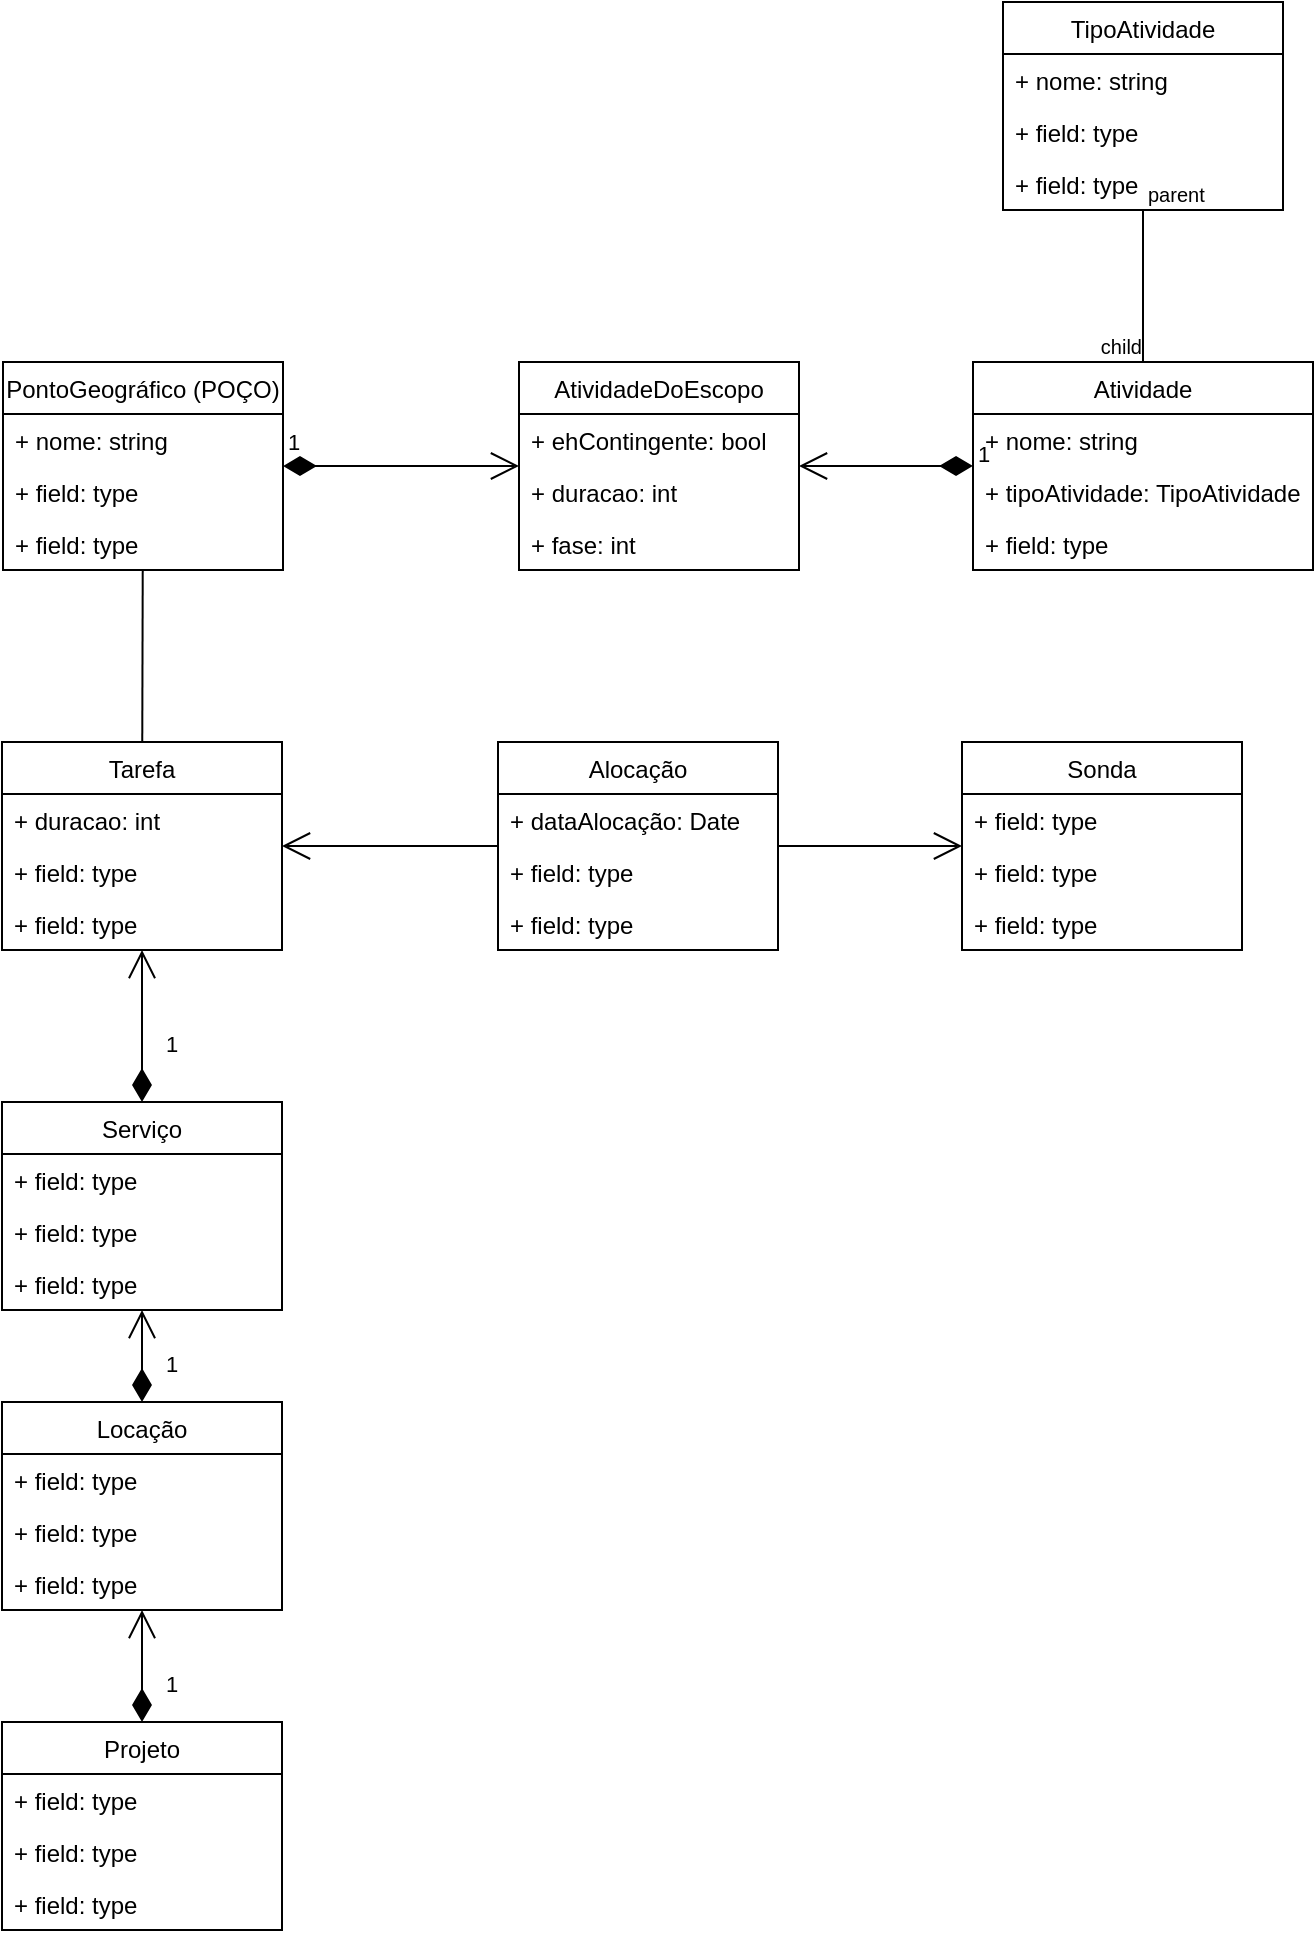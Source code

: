 <mxfile version="13.1.1" type="device"><diagram id="C5RBs43oDa-KdzZeNtuy" name="Page-1"><mxGraphModel dx="1412" dy="762" grid="1" gridSize="10" guides="1" tooltips="1" connect="1" arrows="1" fold="1" page="1" pageScale="1" pageWidth="827" pageHeight="1169" math="0" shadow="0"><root><mxCell id="WIyWlLk6GJQsqaUBKTNV-0"/><mxCell id="WIyWlLk6GJQsqaUBKTNV-1" parent="WIyWlLk6GJQsqaUBKTNV-0"/><mxCell id="jDLRlNCN1P3QubJZlffR-23" value="1" style="endArrow=open;html=1;endSize=12;startArrow=diamondThin;startSize=14;startFill=1;edgeStyle=orthogonalEdgeStyle;align=left;verticalAlign=bottom;" edge="1" parent="WIyWlLk6GJQsqaUBKTNV-1" source="jDLRlNCN1P3QubJZlffR-11" target="jDLRlNCN1P3QubJZlffR-4"><mxGeometry x="-1" y="3" relative="1" as="geometry"><mxPoint x="270.5" y="410" as="sourcePoint"/><mxPoint x="430.5" y="410" as="targetPoint"/></mxGeometry></mxCell><mxCell id="jDLRlNCN1P3QubJZlffR-28" value="Tarefa" style="swimlane;fontStyle=0;childLayout=stackLayout;horizontal=1;startSize=26;fillColor=none;horizontalStack=0;resizeParent=1;resizeParentMax=0;resizeLast=0;collapsible=1;marginBottom=0;" vertex="1" parent="WIyWlLk6GJQsqaUBKTNV-1"><mxGeometry x="120" y="470" width="140" height="104" as="geometry"/></mxCell><mxCell id="jDLRlNCN1P3QubJZlffR-29" value="+ duracao: int" style="text;strokeColor=none;fillColor=none;align=left;verticalAlign=top;spacingLeft=4;spacingRight=4;overflow=hidden;rotatable=0;points=[[0,0.5],[1,0.5]];portConstraint=eastwest;" vertex="1" parent="jDLRlNCN1P3QubJZlffR-28"><mxGeometry y="26" width="140" height="26" as="geometry"/></mxCell><mxCell id="jDLRlNCN1P3QubJZlffR-30" value="+ field: type" style="text;strokeColor=none;fillColor=none;align=left;verticalAlign=top;spacingLeft=4;spacingRight=4;overflow=hidden;rotatable=0;points=[[0,0.5],[1,0.5]];portConstraint=eastwest;" vertex="1" parent="jDLRlNCN1P3QubJZlffR-28"><mxGeometry y="52" width="140" height="26" as="geometry"/></mxCell><mxCell id="jDLRlNCN1P3QubJZlffR-31" value="+ field: type" style="text;strokeColor=none;fillColor=none;align=left;verticalAlign=top;spacingLeft=4;spacingRight=4;overflow=hidden;rotatable=0;points=[[0,0.5],[1,0.5]];portConstraint=eastwest;" vertex="1" parent="jDLRlNCN1P3QubJZlffR-28"><mxGeometry y="78" width="140" height="26" as="geometry"/></mxCell><mxCell id="jDLRlNCN1P3QubJZlffR-32" value="Alocação" style="swimlane;fontStyle=0;childLayout=stackLayout;horizontal=1;startSize=26;fillColor=none;horizontalStack=0;resizeParent=1;resizeParentMax=0;resizeLast=0;collapsible=1;marginBottom=0;" vertex="1" parent="WIyWlLk6GJQsqaUBKTNV-1"><mxGeometry x="368" y="470" width="140" height="104" as="geometry"/></mxCell><mxCell id="jDLRlNCN1P3QubJZlffR-33" value="+ dataAlocação: Date" style="text;strokeColor=none;fillColor=none;align=left;verticalAlign=top;spacingLeft=4;spacingRight=4;overflow=hidden;rotatable=0;points=[[0,0.5],[1,0.5]];portConstraint=eastwest;" vertex="1" parent="jDLRlNCN1P3QubJZlffR-32"><mxGeometry y="26" width="140" height="26" as="geometry"/></mxCell><mxCell id="jDLRlNCN1P3QubJZlffR-34" value="+ field: type" style="text;strokeColor=none;fillColor=none;align=left;verticalAlign=top;spacingLeft=4;spacingRight=4;overflow=hidden;rotatable=0;points=[[0,0.5],[1,0.5]];portConstraint=eastwest;" vertex="1" parent="jDLRlNCN1P3QubJZlffR-32"><mxGeometry y="52" width="140" height="26" as="geometry"/></mxCell><mxCell id="jDLRlNCN1P3QubJZlffR-35" value="+ field: type" style="text;strokeColor=none;fillColor=none;align=left;verticalAlign=top;spacingLeft=4;spacingRight=4;overflow=hidden;rotatable=0;points=[[0,0.5],[1,0.5]];portConstraint=eastwest;" vertex="1" parent="jDLRlNCN1P3QubJZlffR-32"><mxGeometry y="78" width="140" height="26" as="geometry"/></mxCell><mxCell id="jDLRlNCN1P3QubJZlffR-45" value="Locação" style="swimlane;fontStyle=0;childLayout=stackLayout;horizontal=1;startSize=26;fillColor=none;horizontalStack=0;resizeParent=1;resizeParentMax=0;resizeLast=0;collapsible=1;marginBottom=0;" vertex="1" parent="WIyWlLk6GJQsqaUBKTNV-1"><mxGeometry x="120" y="800" width="140" height="104" as="geometry"/></mxCell><mxCell id="jDLRlNCN1P3QubJZlffR-46" value="+ field: type" style="text;strokeColor=none;fillColor=none;align=left;verticalAlign=top;spacingLeft=4;spacingRight=4;overflow=hidden;rotatable=0;points=[[0,0.5],[1,0.5]];portConstraint=eastwest;" vertex="1" parent="jDLRlNCN1P3QubJZlffR-45"><mxGeometry y="26" width="140" height="26" as="geometry"/></mxCell><mxCell id="jDLRlNCN1P3QubJZlffR-47" value="+ field: type" style="text;strokeColor=none;fillColor=none;align=left;verticalAlign=top;spacingLeft=4;spacingRight=4;overflow=hidden;rotatable=0;points=[[0,0.5],[1,0.5]];portConstraint=eastwest;" vertex="1" parent="jDLRlNCN1P3QubJZlffR-45"><mxGeometry y="52" width="140" height="26" as="geometry"/></mxCell><mxCell id="jDLRlNCN1P3QubJZlffR-48" value="+ field: type" style="text;strokeColor=none;fillColor=none;align=left;verticalAlign=top;spacingLeft=4;spacingRight=4;overflow=hidden;rotatable=0;points=[[0,0.5],[1,0.5]];portConstraint=eastwest;" vertex="1" parent="jDLRlNCN1P3QubJZlffR-45"><mxGeometry y="78" width="140" height="26" as="geometry"/></mxCell><mxCell id="jDLRlNCN1P3QubJZlffR-49" value="Projeto" style="swimlane;fontStyle=0;childLayout=stackLayout;horizontal=1;startSize=26;fillColor=none;horizontalStack=0;resizeParent=1;resizeParentMax=0;resizeLast=0;collapsible=1;marginBottom=0;" vertex="1" parent="WIyWlLk6GJQsqaUBKTNV-1"><mxGeometry x="120" y="960" width="140" height="104" as="geometry"/></mxCell><mxCell id="jDLRlNCN1P3QubJZlffR-50" value="+ field: type" style="text;strokeColor=none;fillColor=none;align=left;verticalAlign=top;spacingLeft=4;spacingRight=4;overflow=hidden;rotatable=0;points=[[0,0.5],[1,0.5]];portConstraint=eastwest;" vertex="1" parent="jDLRlNCN1P3QubJZlffR-49"><mxGeometry y="26" width="140" height="26" as="geometry"/></mxCell><mxCell id="jDLRlNCN1P3QubJZlffR-51" value="+ field: type" style="text;strokeColor=none;fillColor=none;align=left;verticalAlign=top;spacingLeft=4;spacingRight=4;overflow=hidden;rotatable=0;points=[[0,0.5],[1,0.5]];portConstraint=eastwest;" vertex="1" parent="jDLRlNCN1P3QubJZlffR-49"><mxGeometry y="52" width="140" height="26" as="geometry"/></mxCell><mxCell id="jDLRlNCN1P3QubJZlffR-52" value="+ field: type" style="text;strokeColor=none;fillColor=none;align=left;verticalAlign=top;spacingLeft=4;spacingRight=4;overflow=hidden;rotatable=0;points=[[0,0.5],[1,0.5]];portConstraint=eastwest;" vertex="1" parent="jDLRlNCN1P3QubJZlffR-49"><mxGeometry y="78" width="140" height="26" as="geometry"/></mxCell><mxCell id="jDLRlNCN1P3QubJZlffR-36" value="Sonda" style="swimlane;fontStyle=0;childLayout=stackLayout;horizontal=1;startSize=26;fillColor=none;horizontalStack=0;resizeParent=1;resizeParentMax=0;resizeLast=0;collapsible=1;marginBottom=0;" vertex="1" parent="WIyWlLk6GJQsqaUBKTNV-1"><mxGeometry x="600" y="470" width="140" height="104" as="geometry"/></mxCell><mxCell id="jDLRlNCN1P3QubJZlffR-37" value="+ field: type" style="text;strokeColor=none;fillColor=none;align=left;verticalAlign=top;spacingLeft=4;spacingRight=4;overflow=hidden;rotatable=0;points=[[0,0.5],[1,0.5]];portConstraint=eastwest;" vertex="1" parent="jDLRlNCN1P3QubJZlffR-36"><mxGeometry y="26" width="140" height="26" as="geometry"/></mxCell><mxCell id="jDLRlNCN1P3QubJZlffR-38" value="+ field: type" style="text;strokeColor=none;fillColor=none;align=left;verticalAlign=top;spacingLeft=4;spacingRight=4;overflow=hidden;rotatable=0;points=[[0,0.5],[1,0.5]];portConstraint=eastwest;" vertex="1" parent="jDLRlNCN1P3QubJZlffR-36"><mxGeometry y="52" width="140" height="26" as="geometry"/></mxCell><mxCell id="jDLRlNCN1P3QubJZlffR-39" value="+ field: type" style="text;strokeColor=none;fillColor=none;align=left;verticalAlign=top;spacingLeft=4;spacingRight=4;overflow=hidden;rotatable=0;points=[[0,0.5],[1,0.5]];portConstraint=eastwest;" vertex="1" parent="jDLRlNCN1P3QubJZlffR-36"><mxGeometry y="78" width="140" height="26" as="geometry"/></mxCell><mxCell id="jDLRlNCN1P3QubJZlffR-53" value="1" style="endArrow=open;html=1;endSize=12;startArrow=diamondThin;startSize=14;startFill=1;edgeStyle=orthogonalEdgeStyle;align=left;verticalAlign=bottom;" edge="1" parent="WIyWlLk6GJQsqaUBKTNV-1" source="jDLRlNCN1P3QubJZlffR-15" target="jDLRlNCN1P3QubJZlffR-4"><mxGeometry x="-1" y="3" relative="1" as="geometry"><mxPoint x="330.5" y="530" as="sourcePoint"/><mxPoint x="490.5" y="530" as="targetPoint"/></mxGeometry></mxCell><mxCell id="jDLRlNCN1P3QubJZlffR-54" value="" style="endArrow=none;html=1;edgeStyle=orthogonalEdgeStyle;" edge="1" parent="WIyWlLk6GJQsqaUBKTNV-1" source="jDLRlNCN1P3QubJZlffR-19" target="jDLRlNCN1P3QubJZlffR-15"><mxGeometry relative="1" as="geometry"><mxPoint x="300.5" y="200" as="sourcePoint"/><mxPoint x="460.5" y="200" as="targetPoint"/></mxGeometry></mxCell><mxCell id="jDLRlNCN1P3QubJZlffR-55" value="parent" style="resizable=0;html=1;align=left;verticalAlign=bottom;labelBackgroundColor=#ffffff;fontSize=10;" connectable="0" vertex="1" parent="jDLRlNCN1P3QubJZlffR-54"><mxGeometry x="-1" relative="1" as="geometry"/></mxCell><mxCell id="jDLRlNCN1P3QubJZlffR-56" value="child" style="resizable=0;html=1;align=right;verticalAlign=bottom;labelBackgroundColor=#ffffff;fontSize=10;" connectable="0" vertex="1" parent="jDLRlNCN1P3QubJZlffR-54"><mxGeometry x="1" relative="1" as="geometry"/></mxCell><mxCell id="jDLRlNCN1P3QubJZlffR-63" value="" style="endArrow=open;endFill=0;endSize=12;html=1;" edge="1" parent="WIyWlLk6GJQsqaUBKTNV-1" source="jDLRlNCN1P3QubJZlffR-32" target="jDLRlNCN1P3QubJZlffR-28"><mxGeometry width="160" relative="1" as="geometry"><mxPoint x="380" y="390" as="sourcePoint"/><mxPoint x="540" y="390" as="targetPoint"/><Array as="points"/></mxGeometry></mxCell><mxCell id="jDLRlNCN1P3QubJZlffR-64" value="" style="endArrow=none;endFill=0;endSize=12;html=1;" edge="1" parent="WIyWlLk6GJQsqaUBKTNV-1" source="jDLRlNCN1P3QubJZlffR-11" target="jDLRlNCN1P3QubJZlffR-28"><mxGeometry width="160" relative="1" as="geometry"><mxPoint x="190" y="380" as="sourcePoint"/><mxPoint x="350" y="380" as="targetPoint"/></mxGeometry></mxCell><mxCell id="jDLRlNCN1P3QubJZlffR-65" value="" style="endArrow=open;endFill=1;endSize=12;html=1;" edge="1" parent="WIyWlLk6GJQsqaUBKTNV-1" source="jDLRlNCN1P3QubJZlffR-32" target="jDLRlNCN1P3QubJZlffR-36"><mxGeometry width="160" relative="1" as="geometry"><mxPoint x="460" y="390" as="sourcePoint"/><mxPoint x="620" y="390" as="targetPoint"/></mxGeometry></mxCell><mxCell id="jDLRlNCN1P3QubJZlffR-15" value="Atividade" style="swimlane;fontStyle=0;childLayout=stackLayout;horizontal=1;startSize=26;fillColor=none;horizontalStack=0;resizeParent=1;resizeParentMax=0;resizeLast=0;collapsible=1;marginBottom=0;" vertex="1" parent="WIyWlLk6GJQsqaUBKTNV-1"><mxGeometry x="605.5" y="280" width="170" height="104" as="geometry"/></mxCell><mxCell id="jDLRlNCN1P3QubJZlffR-16" value="+ nome: string" style="text;strokeColor=none;fillColor=none;align=left;verticalAlign=top;spacingLeft=4;spacingRight=4;overflow=hidden;rotatable=0;points=[[0,0.5],[1,0.5]];portConstraint=eastwest;" vertex="1" parent="jDLRlNCN1P3QubJZlffR-15"><mxGeometry y="26" width="170" height="26" as="geometry"/></mxCell><mxCell id="jDLRlNCN1P3QubJZlffR-17" value="+ tipoAtividade: TipoAtividade" style="text;strokeColor=none;fillColor=none;align=left;verticalAlign=top;spacingLeft=4;spacingRight=4;overflow=hidden;rotatable=0;points=[[0,0.5],[1,0.5]];portConstraint=eastwest;" vertex="1" parent="jDLRlNCN1P3QubJZlffR-15"><mxGeometry y="52" width="170" height="26" as="geometry"/></mxCell><mxCell id="jDLRlNCN1P3QubJZlffR-18" value="+ field: type" style="text;strokeColor=none;fillColor=none;align=left;verticalAlign=top;spacingLeft=4;spacingRight=4;overflow=hidden;rotatable=0;points=[[0,0.5],[1,0.5]];portConstraint=eastwest;" vertex="1" parent="jDLRlNCN1P3QubJZlffR-15"><mxGeometry y="78" width="170" height="26" as="geometry"/></mxCell><mxCell id="jDLRlNCN1P3QubJZlffR-11" value="PontoGeográfico (POÇO)" style="swimlane;fontStyle=0;childLayout=stackLayout;horizontal=1;startSize=26;fillColor=none;horizontalStack=0;resizeParent=1;resizeParentMax=0;resizeLast=0;collapsible=1;marginBottom=0;" vertex="1" parent="WIyWlLk6GJQsqaUBKTNV-1"><mxGeometry x="120.5" y="280" width="140" height="104" as="geometry"/></mxCell><mxCell id="jDLRlNCN1P3QubJZlffR-12" value="+ nome: string" style="text;strokeColor=none;fillColor=none;align=left;verticalAlign=top;spacingLeft=4;spacingRight=4;overflow=hidden;rotatable=0;points=[[0,0.5],[1,0.5]];portConstraint=eastwest;" vertex="1" parent="jDLRlNCN1P3QubJZlffR-11"><mxGeometry y="26" width="140" height="26" as="geometry"/></mxCell><mxCell id="jDLRlNCN1P3QubJZlffR-13" value="+ field: type" style="text;strokeColor=none;fillColor=none;align=left;verticalAlign=top;spacingLeft=4;spacingRight=4;overflow=hidden;rotatable=0;points=[[0,0.5],[1,0.5]];portConstraint=eastwest;" vertex="1" parent="jDLRlNCN1P3QubJZlffR-11"><mxGeometry y="52" width="140" height="26" as="geometry"/></mxCell><mxCell id="jDLRlNCN1P3QubJZlffR-14" value="+ field: type" style="text;strokeColor=none;fillColor=none;align=left;verticalAlign=top;spacingLeft=4;spacingRight=4;overflow=hidden;rotatable=0;points=[[0,0.5],[1,0.5]];portConstraint=eastwest;" vertex="1" parent="jDLRlNCN1P3QubJZlffR-11"><mxGeometry y="78" width="140" height="26" as="geometry"/></mxCell><mxCell id="jDLRlNCN1P3QubJZlffR-4" value="AtividadeDoEscopo" style="swimlane;fontStyle=0;childLayout=stackLayout;horizontal=1;startSize=26;fillColor=none;horizontalStack=0;resizeParent=1;resizeParentMax=0;resizeLast=0;collapsible=1;marginBottom=0;" vertex="1" parent="WIyWlLk6GJQsqaUBKTNV-1"><mxGeometry x="378.5" y="280" width="140" height="104" as="geometry"/></mxCell><mxCell id="jDLRlNCN1P3QubJZlffR-5" value="+ ehContingente: bool" style="text;strokeColor=none;fillColor=none;align=left;verticalAlign=top;spacingLeft=4;spacingRight=4;overflow=hidden;rotatable=0;points=[[0,0.5],[1,0.5]];portConstraint=eastwest;" vertex="1" parent="jDLRlNCN1P3QubJZlffR-4"><mxGeometry y="26" width="140" height="26" as="geometry"/></mxCell><mxCell id="jDLRlNCN1P3QubJZlffR-6" value="+ duracao: int" style="text;strokeColor=none;fillColor=none;align=left;verticalAlign=top;spacingLeft=4;spacingRight=4;overflow=hidden;rotatable=0;points=[[0,0.5],[1,0.5]];portConstraint=eastwest;" vertex="1" parent="jDLRlNCN1P3QubJZlffR-4"><mxGeometry y="52" width="140" height="26" as="geometry"/></mxCell><mxCell id="jDLRlNCN1P3QubJZlffR-7" value="+ fase: int" style="text;strokeColor=none;fillColor=none;align=left;verticalAlign=top;spacingLeft=4;spacingRight=4;overflow=hidden;rotatable=0;points=[[0,0.5],[1,0.5]];portConstraint=eastwest;" vertex="1" parent="jDLRlNCN1P3QubJZlffR-4"><mxGeometry y="78" width="140" height="26" as="geometry"/></mxCell><mxCell id="jDLRlNCN1P3QubJZlffR-19" value="TipoAtividade" style="swimlane;fontStyle=0;childLayout=stackLayout;horizontal=1;startSize=26;fillColor=none;horizontalStack=0;resizeParent=1;resizeParentMax=0;resizeLast=0;collapsible=1;marginBottom=0;" vertex="1" parent="WIyWlLk6GJQsqaUBKTNV-1"><mxGeometry x="620.5" y="100" width="140" height="104" as="geometry"/></mxCell><mxCell id="jDLRlNCN1P3QubJZlffR-20" value="+ nome: string" style="text;strokeColor=none;fillColor=none;align=left;verticalAlign=top;spacingLeft=4;spacingRight=4;overflow=hidden;rotatable=0;points=[[0,0.5],[1,0.5]];portConstraint=eastwest;" vertex="1" parent="jDLRlNCN1P3QubJZlffR-19"><mxGeometry y="26" width="140" height="26" as="geometry"/></mxCell><mxCell id="jDLRlNCN1P3QubJZlffR-21" value="+ field: type" style="text;strokeColor=none;fillColor=none;align=left;verticalAlign=top;spacingLeft=4;spacingRight=4;overflow=hidden;rotatable=0;points=[[0,0.5],[1,0.5]];portConstraint=eastwest;" vertex="1" parent="jDLRlNCN1P3QubJZlffR-19"><mxGeometry y="52" width="140" height="26" as="geometry"/></mxCell><mxCell id="jDLRlNCN1P3QubJZlffR-22" value="+ field: type" style="text;strokeColor=none;fillColor=none;align=left;verticalAlign=top;spacingLeft=4;spacingRight=4;overflow=hidden;rotatable=0;points=[[0,0.5],[1,0.5]];portConstraint=eastwest;" vertex="1" parent="jDLRlNCN1P3QubJZlffR-19"><mxGeometry y="78" width="140" height="26" as="geometry"/></mxCell><mxCell id="jDLRlNCN1P3QubJZlffR-69" value="1" style="endArrow=open;html=1;endSize=12;startArrow=diamondThin;startSize=14;startFill=1;edgeStyle=orthogonalEdgeStyle;align=left;verticalAlign=bottom;" edge="1" parent="WIyWlLk6GJQsqaUBKTNV-1" source="jDLRlNCN1P3QubJZlffR-40" target="jDLRlNCN1P3QubJZlffR-28"><mxGeometry x="-0.474" y="-10" relative="1" as="geometry"><mxPoint x="200" y="640" as="sourcePoint"/><mxPoint x="360" y="640" as="targetPoint"/><mxPoint as="offset"/></mxGeometry></mxCell><mxCell id="jDLRlNCN1P3QubJZlffR-40" value="Serviço" style="swimlane;fontStyle=0;childLayout=stackLayout;horizontal=1;startSize=26;fillColor=none;horizontalStack=0;resizeParent=1;resizeParentMax=0;resizeLast=0;collapsible=1;marginBottom=0;" vertex="1" parent="WIyWlLk6GJQsqaUBKTNV-1"><mxGeometry x="120" y="650" width="140" height="104" as="geometry"/></mxCell><mxCell id="jDLRlNCN1P3QubJZlffR-41" value="+ field: type" style="text;strokeColor=none;fillColor=none;align=left;verticalAlign=top;spacingLeft=4;spacingRight=4;overflow=hidden;rotatable=0;points=[[0,0.5],[1,0.5]];portConstraint=eastwest;" vertex="1" parent="jDLRlNCN1P3QubJZlffR-40"><mxGeometry y="26" width="140" height="26" as="geometry"/></mxCell><mxCell id="jDLRlNCN1P3QubJZlffR-42" value="+ field: type" style="text;strokeColor=none;fillColor=none;align=left;verticalAlign=top;spacingLeft=4;spacingRight=4;overflow=hidden;rotatable=0;points=[[0,0.5],[1,0.5]];portConstraint=eastwest;" vertex="1" parent="jDLRlNCN1P3QubJZlffR-40"><mxGeometry y="52" width="140" height="26" as="geometry"/></mxCell><mxCell id="jDLRlNCN1P3QubJZlffR-43" value="+ field: type" style="text;strokeColor=none;fillColor=none;align=left;verticalAlign=top;spacingLeft=4;spacingRight=4;overflow=hidden;rotatable=0;points=[[0,0.5],[1,0.5]];portConstraint=eastwest;" vertex="1" parent="jDLRlNCN1P3QubJZlffR-40"><mxGeometry y="78" width="140" height="26" as="geometry"/></mxCell><mxCell id="jDLRlNCN1P3QubJZlffR-70" value="1" style="endArrow=open;html=1;endSize=12;startArrow=diamondThin;startSize=14;startFill=1;edgeStyle=orthogonalEdgeStyle;align=left;verticalAlign=bottom;" edge="1" parent="WIyWlLk6GJQsqaUBKTNV-1" source="jDLRlNCN1P3QubJZlffR-45" target="jDLRlNCN1P3QubJZlffR-40"><mxGeometry x="-0.565" y="-10" relative="1" as="geometry"><mxPoint x="440" y="780" as="sourcePoint"/><mxPoint x="600" y="780" as="targetPoint"/><mxPoint as="offset"/></mxGeometry></mxCell><mxCell id="jDLRlNCN1P3QubJZlffR-71" value="1" style="endArrow=open;html=1;endSize=12;startArrow=diamondThin;startSize=14;startFill=1;edgeStyle=orthogonalEdgeStyle;align=left;verticalAlign=bottom;" edge="1" parent="WIyWlLk6GJQsqaUBKTNV-1" source="jDLRlNCN1P3QubJZlffR-49" target="jDLRlNCN1P3QubJZlffR-45"><mxGeometry x="-0.643" y="-10" relative="1" as="geometry"><mxPoint x="360" y="950" as="sourcePoint"/><mxPoint x="520" y="950" as="targetPoint"/><mxPoint as="offset"/></mxGeometry></mxCell></root></mxGraphModel></diagram></mxfile>